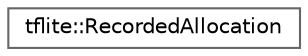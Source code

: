 digraph "Graphical Class Hierarchy"
{
 // LATEX_PDF_SIZE
  bgcolor="transparent";
  edge [fontname=Helvetica,fontsize=10,labelfontname=Helvetica,labelfontsize=10];
  node [fontname=Helvetica,fontsize=10,shape=box,height=0.2,width=0.4];
  rankdir="LR";
  Node0 [id="Node000000",label="tflite::RecordedAllocation",height=0.2,width=0.4,color="grey40", fillcolor="white", style="filled",URL="$structtflite_1_1_recorded_allocation.html",tooltip=" "];
}

